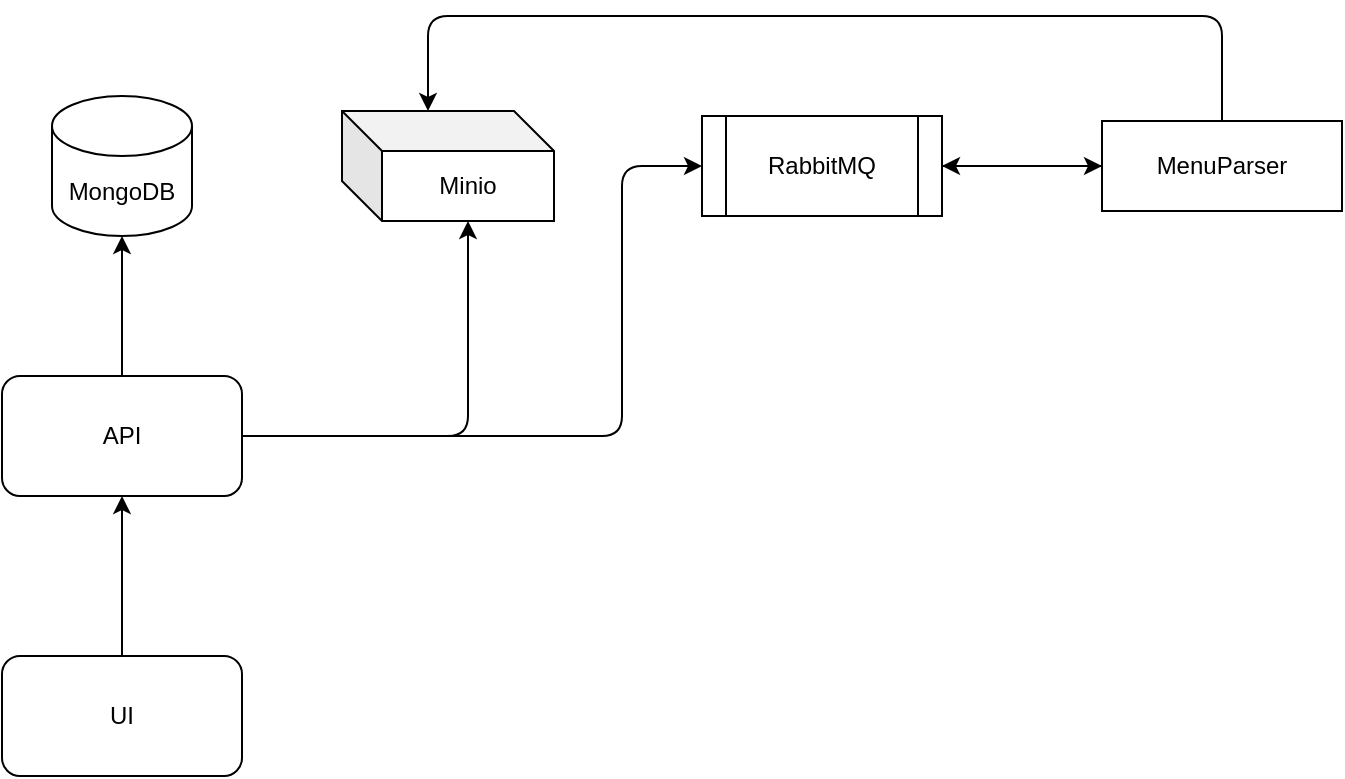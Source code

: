 <mxfile>
    <diagram id="OQKitI1xm0jObnqW6meI" name="Page-1">
        <mxGraphModel dx="614" dy="1552" grid="1" gridSize="10" guides="1" tooltips="1" connect="1" arrows="1" fold="1" page="1" pageScale="1" pageWidth="827" pageHeight="1169" math="0" shadow="0">
            <root>
                <mxCell id="0"/>
                <mxCell id="1" parent="0"/>
                <mxCell id="8" style="edgeStyle=none;html=1;entryX=0.5;entryY=1;entryDx=0;entryDy=0;entryPerimeter=0;" edge="1" parent="1" source="2" target="4">
                    <mxGeometry relative="1" as="geometry"/>
                </mxCell>
                <mxCell id="9" style="edgeStyle=none;html=1;entryX=0;entryY=0;entryDx=63;entryDy=55;entryPerimeter=0;" edge="1" parent="1" source="2" target="5">
                    <mxGeometry relative="1" as="geometry">
                        <Array as="points">
                            <mxPoint x="353" y="180"/>
                        </Array>
                    </mxGeometry>
                </mxCell>
                <mxCell id="10" style="edgeStyle=none;html=1;entryX=0;entryY=0.5;entryDx=0;entryDy=0;" edge="1" parent="1" source="2" target="6">
                    <mxGeometry relative="1" as="geometry">
                        <Array as="points">
                            <mxPoint x="430" y="180"/>
                            <mxPoint x="430" y="45"/>
                        </Array>
                    </mxGeometry>
                </mxCell>
                <mxCell id="2" value="API" style="rounded=1;whiteSpace=wrap;html=1;" vertex="1" parent="1">
                    <mxGeometry x="120" y="150" width="120" height="60" as="geometry"/>
                </mxCell>
                <mxCell id="7" style="edgeStyle=none;html=1;entryX=0.5;entryY=1;entryDx=0;entryDy=0;" edge="1" parent="1" source="3" target="2">
                    <mxGeometry relative="1" as="geometry"/>
                </mxCell>
                <mxCell id="3" value="UI" style="rounded=1;whiteSpace=wrap;html=1;" vertex="1" parent="1">
                    <mxGeometry x="120" y="290" width="120" height="60" as="geometry"/>
                </mxCell>
                <mxCell id="4" value="MongoDB&lt;br&gt;" style="shape=cylinder3;whiteSpace=wrap;html=1;boundedLbl=1;backgroundOutline=1;size=15;" vertex="1" parent="1">
                    <mxGeometry x="145" y="10" width="70" height="70" as="geometry"/>
                </mxCell>
                <mxCell id="5" value="Minio" style="shape=cube;whiteSpace=wrap;html=1;boundedLbl=1;backgroundOutline=1;darkOpacity=0.05;darkOpacity2=0.1;" vertex="1" parent="1">
                    <mxGeometry x="290" y="17.5" width="106" height="55" as="geometry"/>
                </mxCell>
                <mxCell id="12" style="edgeStyle=none;html=1;entryX=0;entryY=0.5;entryDx=0;entryDy=0;" edge="1" parent="1" source="6" target="11">
                    <mxGeometry relative="1" as="geometry"/>
                </mxCell>
                <mxCell id="6" value="RabbitMQ" style="shape=process;whiteSpace=wrap;html=1;backgroundOutline=1;" vertex="1" parent="1">
                    <mxGeometry x="470" y="20" width="120" height="50" as="geometry"/>
                </mxCell>
                <mxCell id="14" style="edgeStyle=none;html=1;entryX=0;entryY=0;entryDx=43;entryDy=0;entryPerimeter=0;" edge="1" parent="1" source="11" target="5">
                    <mxGeometry relative="1" as="geometry">
                        <Array as="points">
                            <mxPoint x="730" y="-30"/>
                            <mxPoint x="333" y="-30"/>
                        </Array>
                    </mxGeometry>
                </mxCell>
                <mxCell id="16" style="edgeStyle=none;html=1;entryX=1;entryY=0.5;entryDx=0;entryDy=0;" edge="1" parent="1" source="11" target="6">
                    <mxGeometry relative="1" as="geometry"/>
                </mxCell>
                <mxCell id="11" value="MenuParser" style="rounded=0;whiteSpace=wrap;html=1;" vertex="1" parent="1">
                    <mxGeometry x="670" y="22.5" width="120" height="45" as="geometry"/>
                </mxCell>
            </root>
        </mxGraphModel>
    </diagram>
</mxfile>